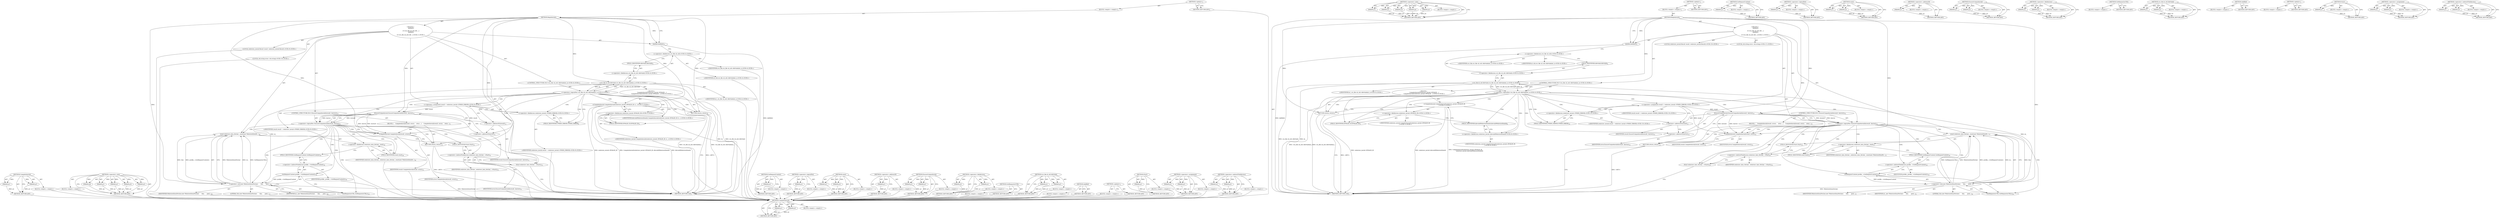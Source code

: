 digraph "&lt;operator&gt;.indirectFieldAccess" {
vulnerable_105 [label=<(METHOD,CompleteInstall)>];
vulnerable_106 [label=<(PARAM,p1)>];
vulnerable_107 [label=<(PARAM,p2)>];
vulnerable_108 [label=<(BLOCK,&lt;empty&gt;,&lt;empty&gt;)>];
vulnerable_109 [label=<(METHOD_RETURN,ANY)>];
vulnerable_129 [label=<(METHOD,&lt;operator&gt;.new)>];
vulnerable_130 [label=<(PARAM,p1)>];
vulnerable_131 [label=<(PARAM,p2)>];
vulnerable_132 [label=<(PARAM,p3)>];
vulnerable_133 [label=<(PARAM,p4)>];
vulnerable_134 [label=<(PARAM,p5)>];
vulnerable_135 [label=<(BLOCK,&lt;empty&gt;,&lt;empty&gt;)>];
vulnerable_136 [label=<(METHOD_RETURN,ANY)>];
vulnerable_6 [label=<(METHOD,&lt;global&gt;)<SUB>1</SUB>>];
vulnerable_7 [label=<(BLOCK,&lt;empty&gt;,&lt;empty&gt;)<SUB>1</SUB>>];
vulnerable_8 [label=<(METHOD,BeginInstall)<SUB>1</SUB>>];
vulnerable_9 [label="<(BLOCK,{
   AddRef();
 
   if (!crx_file::id_util::IdI...,{
   AddRef();
 
   if (!crx_file::id_util::IdI...)<SUB>1</SUB>>"];
vulnerable_10 [label=<(AddRef,AddRef())<SUB>2</SUB>>];
vulnerable_11 [label="<(CONTROL_STRUCTURE,IF,if (!crx_file::id_util::IdIsValid(id_)))<SUB>4</SUB>>"];
vulnerable_12 [label="<(&lt;operator&gt;.logicalNot,!crx_file::id_util::IdIsValid(id_))<SUB>4</SUB>>"];
vulnerable_13 [label="<(crx_file.id_util.IdIsValid,crx_file::id_util::IdIsValid(id_))<SUB>4</SUB>>"];
vulnerable_14 [label="<(&lt;operator&gt;.fieldAccess,crx_file::id_util::IdIsValid)<SUB>4</SUB>>"];
vulnerable_15 [label="<(&lt;operator&gt;.fieldAccess,crx_file::id_util)<SUB>4</SUB>>"];
vulnerable_16 [label="<(IDENTIFIER,crx_file,crx_file::id_util::IdIsValid(id_))<SUB>4</SUB>>"];
vulnerable_17 [label="<(IDENTIFIER,id_util,crx_file::id_util::IdIsValid(id_))<SUB>4</SUB>>"];
vulnerable_18 [label=<(FIELD_IDENTIFIER,IdIsValid,IdIsValid)<SUB>4</SUB>>];
vulnerable_19 [label="<(IDENTIFIER,id_,crx_file::id_util::IdIsValid(id_))<SUB>4</SUB>>"];
vulnerable_20 [label="<(BLOCK,{
    CompleteInstall(webstore_install::INVALID...,{
    CompleteInstall(webstore_install::INVALID...)<SUB>4</SUB>>"];
vulnerable_21 [label="<(CompleteInstall,CompleteInstall(webstore_install::INVALID_ID, k...)<SUB>5</SUB>>"];
vulnerable_22 [label="<(&lt;operator&gt;.fieldAccess,webstore_install::INVALID_ID)<SUB>5</SUB>>"];
vulnerable_23 [label="<(IDENTIFIER,webstore_install,CompleteInstall(webstore_install::INVALID_ID, k...)<SUB>5</SUB>>"];
vulnerable_24 [label=<(FIELD_IDENTIFIER,INVALID_ID,INVALID_ID)<SUB>5</SUB>>];
vulnerable_25 [label="<(IDENTIFIER,kInvalidWebstoreItemId,CompleteInstall(webstore_install::INVALID_ID, k...)<SUB>5</SUB>>"];
vulnerable_26 [label=<(RETURN,return;,return;)<SUB>6</SUB>>];
vulnerable_27 [label="<(LOCAL,webstore_install.Result result: webstore_install.Result)<SUB>9</SUB>>"];
vulnerable_28 [label="<(&lt;operator&gt;.assignment,result = webstore_install::OTHER_ERROR)<SUB>9</SUB>>"];
vulnerable_29 [label="<(IDENTIFIER,result,result = webstore_install::OTHER_ERROR)<SUB>9</SUB>>"];
vulnerable_30 [label="<(&lt;operator&gt;.fieldAccess,webstore_install::OTHER_ERROR)<SUB>9</SUB>>"];
vulnerable_31 [label="<(IDENTIFIER,webstore_install,result = webstore_install::OTHER_ERROR)<SUB>9</SUB>>"];
vulnerable_32 [label=<(FIELD_IDENTIFIER,OTHER_ERROR,OTHER_ERROR)<SUB>9</SUB>>];
vulnerable_33 [label="<(LOCAL,std.string error: std.string)<SUB>10</SUB>>"];
vulnerable_34 [label=<(CONTROL_STRUCTURE,IF,if (!EnsureUniqueInstall(&amp;result, &amp;error)))<SUB>11</SUB>>];
vulnerable_35 [label=<(&lt;operator&gt;.logicalNot,!EnsureUniqueInstall(&amp;result, &amp;error))<SUB>11</SUB>>];
vulnerable_36 [label=<(EnsureUniqueInstall,EnsureUniqueInstall(&amp;result, &amp;error))<SUB>11</SUB>>];
vulnerable_37 [label=<(&lt;operator&gt;.addressOf,&amp;result)<SUB>11</SUB>>];
vulnerable_38 [label=<(IDENTIFIER,result,EnsureUniqueInstall(&amp;result, &amp;error))<SUB>11</SUB>>];
vulnerable_39 [label=<(&lt;operator&gt;.addressOf,&amp;error)<SUB>11</SUB>>];
vulnerable_40 [label=<(IDENTIFIER,error,EnsureUniqueInstall(&amp;result, &amp;error))<SUB>11</SUB>>];
vulnerable_41 [label=<(BLOCK,{
    CompleteInstall(result, error);
    retur...,{
    CompleteInstall(result, error);
    retur...)<SUB>11</SUB>>];
vulnerable_42 [label=<(CompleteInstall,CompleteInstall(result, error))<SUB>12</SUB>>];
vulnerable_43 [label=<(IDENTIFIER,result,CompleteInstall(result, error))<SUB>12</SUB>>];
vulnerable_44 [label=<(IDENTIFIER,error,CompleteInstall(result, error))<SUB>12</SUB>>];
vulnerable_45 [label=<(RETURN,return;,return;)<SUB>13</SUB>>];
vulnerable_46 [label=<(reset,webstore_data_fetcher_.reset(new WebstoreDataFe...)<SUB>16</SUB>>];
vulnerable_47 [label=<(&lt;operator&gt;.fieldAccess,webstore_data_fetcher_.reset)<SUB>16</SUB>>];
vulnerable_48 [label=<(IDENTIFIER,webstore_data_fetcher_,webstore_data_fetcher_.reset(new WebstoreDataFe...)<SUB>16</SUB>>];
vulnerable_49 [label=<(FIELD_IDENTIFIER,reset,reset)<SUB>16</SUB>>];
vulnerable_50 [label=<(&lt;operator&gt;.new,new WebstoreDataFetcher(
      this,
      prof...)<SUB>16</SUB>>];
vulnerable_51 [label=<(IDENTIFIER,WebstoreDataFetcher,new WebstoreDataFetcher(
      this,
      prof...)<SUB>16</SUB>>];
vulnerable_52 [label=<(LITERAL,this,new WebstoreDataFetcher(
      this,
      prof...)<SUB>17</SUB>>];
vulnerable_53 [label=<(GetRequestContext,profile_-&gt;GetRequestContext())<SUB>18</SUB>>];
vulnerable_54 [label=<(&lt;operator&gt;.indirectFieldAccess,profile_-&gt;GetRequestContext)<SUB>18</SUB>>];
vulnerable_55 [label=<(IDENTIFIER,profile_,profile_-&gt;GetRequestContext())<SUB>18</SUB>>];
vulnerable_56 [label=<(FIELD_IDENTIFIER,GetRequestContext,GetRequestContext)<SUB>18</SUB>>];
vulnerable_57 [label=<(GetRequestorURL,GetRequestorURL())<SUB>19</SUB>>];
vulnerable_58 [label=<(IDENTIFIER,id_,new WebstoreDataFetcher(
      this,
      prof...)<SUB>20</SUB>>];
vulnerable_59 [label=<(Start,webstore_data_fetcher_-&gt;Start())<SUB>21</SUB>>];
vulnerable_60 [label=<(&lt;operator&gt;.indirectFieldAccess,webstore_data_fetcher_-&gt;Start)<SUB>21</SUB>>];
vulnerable_61 [label=<(IDENTIFIER,webstore_data_fetcher_,webstore_data_fetcher_-&gt;Start())<SUB>21</SUB>>];
vulnerable_62 [label=<(FIELD_IDENTIFIER,Start,Start)<SUB>21</SUB>>];
vulnerable_63 [label=<(METHOD_RETURN,void)<SUB>1</SUB>>];
vulnerable_65 [label=<(METHOD_RETURN,ANY)<SUB>1</SUB>>];
vulnerable_137 [label=<(METHOD,GetRequestContext)>];
vulnerable_138 [label=<(PARAM,p1)>];
vulnerable_139 [label=<(BLOCK,&lt;empty&gt;,&lt;empty&gt;)>];
vulnerable_140 [label=<(METHOD_RETURN,ANY)>];
vulnerable_91 [label=<(METHOD,&lt;operator&gt;.logicalNot)>];
vulnerable_92 [label=<(PARAM,p1)>];
vulnerable_93 [label=<(BLOCK,&lt;empty&gt;,&lt;empty&gt;)>];
vulnerable_94 [label=<(METHOD_RETURN,ANY)>];
vulnerable_124 [label=<(METHOD,reset)>];
vulnerable_125 [label=<(PARAM,p1)>];
vulnerable_126 [label=<(PARAM,p2)>];
vulnerable_127 [label=<(BLOCK,&lt;empty&gt;,&lt;empty&gt;)>];
vulnerable_128 [label=<(METHOD_RETURN,ANY)>];
vulnerable_120 [label=<(METHOD,&lt;operator&gt;.addressOf)>];
vulnerable_121 [label=<(PARAM,p1)>];
vulnerable_122 [label=<(BLOCK,&lt;empty&gt;,&lt;empty&gt;)>];
vulnerable_123 [label=<(METHOD_RETURN,ANY)>];
vulnerable_115 [label=<(METHOD,EnsureUniqueInstall)>];
vulnerable_116 [label=<(PARAM,p1)>];
vulnerable_117 [label=<(PARAM,p2)>];
vulnerable_118 [label=<(BLOCK,&lt;empty&gt;,&lt;empty&gt;)>];
vulnerable_119 [label=<(METHOD_RETURN,ANY)>];
vulnerable_100 [label=<(METHOD,&lt;operator&gt;.fieldAccess)>];
vulnerable_101 [label=<(PARAM,p1)>];
vulnerable_102 [label=<(PARAM,p2)>];
vulnerable_103 [label=<(BLOCK,&lt;empty&gt;,&lt;empty&gt;)>];
vulnerable_104 [label=<(METHOD_RETURN,ANY)>];
vulnerable_146 [label=<(METHOD,GetRequestorURL)>];
vulnerable_147 [label=<(BLOCK,&lt;empty&gt;,&lt;empty&gt;)>];
vulnerable_148 [label=<(METHOD_RETURN,ANY)>];
vulnerable_95 [label=<(METHOD,crx_file.id_util.IdIsValid)>];
vulnerable_96 [label=<(PARAM,p1)>];
vulnerable_97 [label=<(PARAM,p2)>];
vulnerable_98 [label=<(BLOCK,&lt;empty&gt;,&lt;empty&gt;)>];
vulnerable_99 [label=<(METHOD_RETURN,ANY)>];
vulnerable_88 [label=<(METHOD,AddRef)>];
vulnerable_89 [label=<(BLOCK,&lt;empty&gt;,&lt;empty&gt;)>];
vulnerable_90 [label=<(METHOD_RETURN,ANY)>];
vulnerable_82 [label=<(METHOD,&lt;global&gt;)<SUB>1</SUB>>];
vulnerable_83 [label=<(BLOCK,&lt;empty&gt;,&lt;empty&gt;)>];
vulnerable_84 [label=<(METHOD_RETURN,ANY)>];
vulnerable_149 [label=<(METHOD,Start)>];
vulnerable_150 [label=<(PARAM,p1)>];
vulnerable_151 [label=<(BLOCK,&lt;empty&gt;,&lt;empty&gt;)>];
vulnerable_152 [label=<(METHOD_RETURN,ANY)>];
vulnerable_110 [label=<(METHOD,&lt;operator&gt;.assignment)>];
vulnerable_111 [label=<(PARAM,p1)>];
vulnerable_112 [label=<(PARAM,p2)>];
vulnerable_113 [label=<(BLOCK,&lt;empty&gt;,&lt;empty&gt;)>];
vulnerable_114 [label=<(METHOD_RETURN,ANY)>];
vulnerable_141 [label=<(METHOD,&lt;operator&gt;.indirectFieldAccess)>];
vulnerable_142 [label=<(PARAM,p1)>];
vulnerable_143 [label=<(PARAM,p2)>];
vulnerable_144 [label=<(BLOCK,&lt;empty&gt;,&lt;empty&gt;)>];
vulnerable_145 [label=<(METHOD_RETURN,ANY)>];
fixed_107 [label=<(METHOD,CompleteInstall)>];
fixed_108 [label=<(PARAM,p1)>];
fixed_109 [label=<(PARAM,p2)>];
fixed_110 [label=<(BLOCK,&lt;empty&gt;,&lt;empty&gt;)>];
fixed_111 [label=<(METHOD_RETURN,ANY)>];
fixed_131 [label=<(METHOD,&lt;operator&gt;.new)>];
fixed_132 [label=<(PARAM,p1)>];
fixed_133 [label=<(PARAM,p2)>];
fixed_134 [label=<(PARAM,p3)>];
fixed_135 [label=<(PARAM,p4)>];
fixed_136 [label=<(PARAM,p5)>];
fixed_137 [label=<(BLOCK,&lt;empty&gt;,&lt;empty&gt;)>];
fixed_138 [label=<(METHOD_RETURN,ANY)>];
fixed_6 [label=<(METHOD,&lt;global&gt;)<SUB>1</SUB>>];
fixed_7 [label=<(BLOCK,&lt;empty&gt;,&lt;empty&gt;)<SUB>1</SUB>>];
fixed_8 [label=<(METHOD,BeginInstall)<SUB>1</SUB>>];
fixed_9 [label="<(BLOCK,{
   AddRef();
 
   if (!crx_file::id_util::IdI...,{
   AddRef();
 
   if (!crx_file::id_util::IdI...)<SUB>1</SUB>>"];
fixed_10 [label=<(AddRef,AddRef())<SUB>2</SUB>>];
fixed_11 [label="<(CONTROL_STRUCTURE,IF,if (!crx_file::id_util::IdIsValid(id_)))<SUB>4</SUB>>"];
fixed_12 [label="<(&lt;operator&gt;.logicalNot,!crx_file::id_util::IdIsValid(id_))<SUB>4</SUB>>"];
fixed_13 [label="<(crx_file.id_util.IdIsValid,crx_file::id_util::IdIsValid(id_))<SUB>4</SUB>>"];
fixed_14 [label="<(&lt;operator&gt;.fieldAccess,crx_file::id_util::IdIsValid)<SUB>4</SUB>>"];
fixed_15 [label="<(&lt;operator&gt;.fieldAccess,crx_file::id_util)<SUB>4</SUB>>"];
fixed_16 [label="<(IDENTIFIER,crx_file,crx_file::id_util::IdIsValid(id_))<SUB>4</SUB>>"];
fixed_17 [label="<(IDENTIFIER,id_util,crx_file::id_util::IdIsValid(id_))<SUB>4</SUB>>"];
fixed_18 [label=<(FIELD_IDENTIFIER,IdIsValid,IdIsValid)<SUB>4</SUB>>];
fixed_19 [label="<(IDENTIFIER,id_,crx_file::id_util::IdIsValid(id_))<SUB>4</SUB>>"];
fixed_20 [label="<(BLOCK,{
    CompleteInstall(webstore_install::INVALID...,{
    CompleteInstall(webstore_install::INVALID...)<SUB>4</SUB>>"];
fixed_21 [label="<(CompleteInstall,CompleteInstall(webstore_install::INVALID_ID,
 ...)<SUB>5</SUB>>"];
fixed_22 [label="<(&lt;operator&gt;.fieldAccess,webstore_install::INVALID_ID)<SUB>5</SUB>>"];
fixed_23 [label="<(IDENTIFIER,webstore_install,CompleteInstall(webstore_install::INVALID_ID,
 ...)<SUB>5</SUB>>"];
fixed_24 [label=<(FIELD_IDENTIFIER,INVALID_ID,INVALID_ID)<SUB>5</SUB>>];
fixed_25 [label="<(&lt;operator&gt;.fieldAccess,webstore_install::kInvalidWebstoreItemId)<SUB>6</SUB>>"];
fixed_26 [label="<(IDENTIFIER,webstore_install,CompleteInstall(webstore_install::INVALID_ID,
 ...)<SUB>6</SUB>>"];
fixed_27 [label=<(FIELD_IDENTIFIER,kInvalidWebstoreItemId,kInvalidWebstoreItemId)<SUB>6</SUB>>];
fixed_28 [label=<(RETURN,return;,return;)<SUB>7</SUB>>];
fixed_29 [label="<(LOCAL,webstore_install.Result result: webstore_install.Result)<SUB>10</SUB>>"];
fixed_30 [label="<(&lt;operator&gt;.assignment,result = webstore_install::OTHER_ERROR)<SUB>10</SUB>>"];
fixed_31 [label="<(IDENTIFIER,result,result = webstore_install::OTHER_ERROR)<SUB>10</SUB>>"];
fixed_32 [label="<(&lt;operator&gt;.fieldAccess,webstore_install::OTHER_ERROR)<SUB>10</SUB>>"];
fixed_33 [label="<(IDENTIFIER,webstore_install,result = webstore_install::OTHER_ERROR)<SUB>10</SUB>>"];
fixed_34 [label=<(FIELD_IDENTIFIER,OTHER_ERROR,OTHER_ERROR)<SUB>10</SUB>>];
fixed_35 [label="<(LOCAL,std.string error: std.string)<SUB>11</SUB>>"];
fixed_36 [label=<(CONTROL_STRUCTURE,IF,if (!EnsureUniqueInstall(&amp;result, &amp;error)))<SUB>12</SUB>>];
fixed_37 [label=<(&lt;operator&gt;.logicalNot,!EnsureUniqueInstall(&amp;result, &amp;error))<SUB>12</SUB>>];
fixed_38 [label=<(EnsureUniqueInstall,EnsureUniqueInstall(&amp;result, &amp;error))<SUB>12</SUB>>];
fixed_39 [label=<(&lt;operator&gt;.addressOf,&amp;result)<SUB>12</SUB>>];
fixed_40 [label=<(IDENTIFIER,result,EnsureUniqueInstall(&amp;result, &amp;error))<SUB>12</SUB>>];
fixed_41 [label=<(&lt;operator&gt;.addressOf,&amp;error)<SUB>12</SUB>>];
fixed_42 [label=<(IDENTIFIER,error,EnsureUniqueInstall(&amp;result, &amp;error))<SUB>12</SUB>>];
fixed_43 [label=<(BLOCK,{
    CompleteInstall(result, error);
    retur...,{
    CompleteInstall(result, error);
    retur...)<SUB>12</SUB>>];
fixed_44 [label=<(CompleteInstall,CompleteInstall(result, error))<SUB>13</SUB>>];
fixed_45 [label=<(IDENTIFIER,result,CompleteInstall(result, error))<SUB>13</SUB>>];
fixed_46 [label=<(IDENTIFIER,error,CompleteInstall(result, error))<SUB>13</SUB>>];
fixed_47 [label=<(RETURN,return;,return;)<SUB>14</SUB>>];
fixed_48 [label=<(reset,webstore_data_fetcher_.reset(new WebstoreDataFe...)<SUB>17</SUB>>];
fixed_49 [label=<(&lt;operator&gt;.fieldAccess,webstore_data_fetcher_.reset)<SUB>17</SUB>>];
fixed_50 [label=<(IDENTIFIER,webstore_data_fetcher_,webstore_data_fetcher_.reset(new WebstoreDataFe...)<SUB>17</SUB>>];
fixed_51 [label=<(FIELD_IDENTIFIER,reset,reset)<SUB>17</SUB>>];
fixed_52 [label=<(&lt;operator&gt;.new,new WebstoreDataFetcher(
      this,
      prof...)<SUB>17</SUB>>];
fixed_53 [label=<(IDENTIFIER,WebstoreDataFetcher,new WebstoreDataFetcher(
      this,
      prof...)<SUB>17</SUB>>];
fixed_54 [label=<(LITERAL,this,new WebstoreDataFetcher(
      this,
      prof...)<SUB>18</SUB>>];
fixed_55 [label=<(GetRequestContext,profile_-&gt;GetRequestContext())<SUB>19</SUB>>];
fixed_56 [label=<(&lt;operator&gt;.indirectFieldAccess,profile_-&gt;GetRequestContext)<SUB>19</SUB>>];
fixed_57 [label=<(IDENTIFIER,profile_,profile_-&gt;GetRequestContext())<SUB>19</SUB>>];
fixed_58 [label=<(FIELD_IDENTIFIER,GetRequestContext,GetRequestContext)<SUB>19</SUB>>];
fixed_59 [label=<(GetRequestorURL,GetRequestorURL())<SUB>20</SUB>>];
fixed_60 [label=<(IDENTIFIER,id_,new WebstoreDataFetcher(
      this,
      prof...)<SUB>21</SUB>>];
fixed_61 [label=<(Start,webstore_data_fetcher_-&gt;Start())<SUB>22</SUB>>];
fixed_62 [label=<(&lt;operator&gt;.indirectFieldAccess,webstore_data_fetcher_-&gt;Start)<SUB>22</SUB>>];
fixed_63 [label=<(IDENTIFIER,webstore_data_fetcher_,webstore_data_fetcher_-&gt;Start())<SUB>22</SUB>>];
fixed_64 [label=<(FIELD_IDENTIFIER,Start,Start)<SUB>22</SUB>>];
fixed_65 [label=<(METHOD_RETURN,void)<SUB>1</SUB>>];
fixed_67 [label=<(METHOD_RETURN,ANY)<SUB>1</SUB>>];
fixed_139 [label=<(METHOD,GetRequestContext)>];
fixed_140 [label=<(PARAM,p1)>];
fixed_141 [label=<(BLOCK,&lt;empty&gt;,&lt;empty&gt;)>];
fixed_142 [label=<(METHOD_RETURN,ANY)>];
fixed_93 [label=<(METHOD,&lt;operator&gt;.logicalNot)>];
fixed_94 [label=<(PARAM,p1)>];
fixed_95 [label=<(BLOCK,&lt;empty&gt;,&lt;empty&gt;)>];
fixed_96 [label=<(METHOD_RETURN,ANY)>];
fixed_126 [label=<(METHOD,reset)>];
fixed_127 [label=<(PARAM,p1)>];
fixed_128 [label=<(PARAM,p2)>];
fixed_129 [label=<(BLOCK,&lt;empty&gt;,&lt;empty&gt;)>];
fixed_130 [label=<(METHOD_RETURN,ANY)>];
fixed_122 [label=<(METHOD,&lt;operator&gt;.addressOf)>];
fixed_123 [label=<(PARAM,p1)>];
fixed_124 [label=<(BLOCK,&lt;empty&gt;,&lt;empty&gt;)>];
fixed_125 [label=<(METHOD_RETURN,ANY)>];
fixed_117 [label=<(METHOD,EnsureUniqueInstall)>];
fixed_118 [label=<(PARAM,p1)>];
fixed_119 [label=<(PARAM,p2)>];
fixed_120 [label=<(BLOCK,&lt;empty&gt;,&lt;empty&gt;)>];
fixed_121 [label=<(METHOD_RETURN,ANY)>];
fixed_102 [label=<(METHOD,&lt;operator&gt;.fieldAccess)>];
fixed_103 [label=<(PARAM,p1)>];
fixed_104 [label=<(PARAM,p2)>];
fixed_105 [label=<(BLOCK,&lt;empty&gt;,&lt;empty&gt;)>];
fixed_106 [label=<(METHOD_RETURN,ANY)>];
fixed_148 [label=<(METHOD,GetRequestorURL)>];
fixed_149 [label=<(BLOCK,&lt;empty&gt;,&lt;empty&gt;)>];
fixed_150 [label=<(METHOD_RETURN,ANY)>];
fixed_97 [label=<(METHOD,crx_file.id_util.IdIsValid)>];
fixed_98 [label=<(PARAM,p1)>];
fixed_99 [label=<(PARAM,p2)>];
fixed_100 [label=<(BLOCK,&lt;empty&gt;,&lt;empty&gt;)>];
fixed_101 [label=<(METHOD_RETURN,ANY)>];
fixed_90 [label=<(METHOD,AddRef)>];
fixed_91 [label=<(BLOCK,&lt;empty&gt;,&lt;empty&gt;)>];
fixed_92 [label=<(METHOD_RETURN,ANY)>];
fixed_84 [label=<(METHOD,&lt;global&gt;)<SUB>1</SUB>>];
fixed_85 [label=<(BLOCK,&lt;empty&gt;,&lt;empty&gt;)>];
fixed_86 [label=<(METHOD_RETURN,ANY)>];
fixed_151 [label=<(METHOD,Start)>];
fixed_152 [label=<(PARAM,p1)>];
fixed_153 [label=<(BLOCK,&lt;empty&gt;,&lt;empty&gt;)>];
fixed_154 [label=<(METHOD_RETURN,ANY)>];
fixed_112 [label=<(METHOD,&lt;operator&gt;.assignment)>];
fixed_113 [label=<(PARAM,p1)>];
fixed_114 [label=<(PARAM,p2)>];
fixed_115 [label=<(BLOCK,&lt;empty&gt;,&lt;empty&gt;)>];
fixed_116 [label=<(METHOD_RETURN,ANY)>];
fixed_143 [label=<(METHOD,&lt;operator&gt;.indirectFieldAccess)>];
fixed_144 [label=<(PARAM,p1)>];
fixed_145 [label=<(PARAM,p2)>];
fixed_146 [label=<(BLOCK,&lt;empty&gt;,&lt;empty&gt;)>];
fixed_147 [label=<(METHOD_RETURN,ANY)>];
vulnerable_105 -> vulnerable_106  [key=0, label="AST: "];
vulnerable_105 -> vulnerable_106  [key=1, label="DDG: "];
vulnerable_105 -> vulnerable_108  [key=0, label="AST: "];
vulnerable_105 -> vulnerable_107  [key=0, label="AST: "];
vulnerable_105 -> vulnerable_107  [key=1, label="DDG: "];
vulnerable_105 -> vulnerable_109  [key=0, label="AST: "];
vulnerable_105 -> vulnerable_109  [key=1, label="CFG: "];
vulnerable_106 -> vulnerable_109  [key=0, label="DDG: p1"];
vulnerable_107 -> vulnerable_109  [key=0, label="DDG: p2"];
vulnerable_108 -> fixed_107  [key=0];
vulnerable_109 -> fixed_107  [key=0];
vulnerable_129 -> vulnerable_130  [key=0, label="AST: "];
vulnerable_129 -> vulnerable_130  [key=1, label="DDG: "];
vulnerable_129 -> vulnerable_135  [key=0, label="AST: "];
vulnerable_129 -> vulnerable_131  [key=0, label="AST: "];
vulnerable_129 -> vulnerable_131  [key=1, label="DDG: "];
vulnerable_129 -> vulnerable_136  [key=0, label="AST: "];
vulnerable_129 -> vulnerable_136  [key=1, label="CFG: "];
vulnerable_129 -> vulnerable_132  [key=0, label="AST: "];
vulnerable_129 -> vulnerable_132  [key=1, label="DDG: "];
vulnerable_129 -> vulnerable_133  [key=0, label="AST: "];
vulnerable_129 -> vulnerable_133  [key=1, label="DDG: "];
vulnerable_129 -> vulnerable_134  [key=0, label="AST: "];
vulnerable_129 -> vulnerable_134  [key=1, label="DDG: "];
vulnerable_130 -> vulnerable_136  [key=0, label="DDG: p1"];
vulnerable_131 -> vulnerable_136  [key=0, label="DDG: p2"];
vulnerable_132 -> vulnerable_136  [key=0, label="DDG: p3"];
vulnerable_133 -> vulnerable_136  [key=0, label="DDG: p4"];
vulnerable_134 -> vulnerable_136  [key=0, label="DDG: p5"];
vulnerable_135 -> fixed_107  [key=0];
vulnerable_136 -> fixed_107  [key=0];
vulnerable_6 -> vulnerable_7  [key=0, label="AST: "];
vulnerable_6 -> vulnerable_65  [key=0, label="AST: "];
vulnerable_6 -> vulnerable_65  [key=1, label="CFG: "];
vulnerable_7 -> vulnerable_8  [key=0, label="AST: "];
vulnerable_8 -> vulnerable_9  [key=0, label="AST: "];
vulnerable_8 -> vulnerable_63  [key=0, label="AST: "];
vulnerable_8 -> vulnerable_10  [key=0, label="CFG: "];
vulnerable_8 -> vulnerable_10  [key=1, label="DDG: "];
vulnerable_8 -> vulnerable_26  [key=0, label="DDG: "];
vulnerable_8 -> vulnerable_45  [key=0, label="DDG: "];
vulnerable_8 -> vulnerable_50  [key=0, label="DDG: "];
vulnerable_8 -> vulnerable_13  [key=0, label="DDG: "];
vulnerable_8 -> vulnerable_21  [key=0, label="DDG: "];
vulnerable_8 -> vulnerable_36  [key=0, label="DDG: "];
vulnerable_8 -> vulnerable_42  [key=0, label="DDG: "];
vulnerable_9 -> vulnerable_10  [key=0, label="AST: "];
vulnerable_9 -> vulnerable_11  [key=0, label="AST: "];
vulnerable_9 -> vulnerable_27  [key=0, label="AST: "];
vulnerable_9 -> vulnerable_28  [key=0, label="AST: "];
vulnerable_9 -> vulnerable_33  [key=0, label="AST: "];
vulnerable_9 -> vulnerable_34  [key=0, label="AST: "];
vulnerable_9 -> vulnerable_46  [key=0, label="AST: "];
vulnerable_9 -> vulnerable_59  [key=0, label="AST: "];
vulnerable_10 -> vulnerable_15  [key=0, label="CFG: "];
vulnerable_10 -> vulnerable_63  [key=0, label="DDG: AddRef()"];
vulnerable_11 -> vulnerable_12  [key=0, label="AST: "];
vulnerable_11 -> vulnerable_20  [key=0, label="AST: "];
vulnerable_12 -> vulnerable_13  [key=0, label="AST: "];
vulnerable_12 -> vulnerable_24  [key=0, label="CFG: "];
vulnerable_12 -> vulnerable_24  [key=1, label="CDG: "];
vulnerable_12 -> vulnerable_32  [key=0, label="CFG: "];
vulnerable_12 -> vulnerable_32  [key=1, label="CDG: "];
vulnerable_12 -> vulnerable_63  [key=0, label="DDG: crx_file::id_util::IdIsValid(id_)"];
vulnerable_12 -> vulnerable_63  [key=1, label="DDG: !crx_file::id_util::IdIsValid(id_)"];
vulnerable_12 -> vulnerable_30  [key=0, label="CDG: "];
vulnerable_12 -> vulnerable_21  [key=0, label="CDG: "];
vulnerable_12 -> vulnerable_26  [key=0, label="CDG: "];
vulnerable_12 -> vulnerable_28  [key=0, label="CDG: "];
vulnerable_12 -> vulnerable_36  [key=0, label="CDG: "];
vulnerable_12 -> vulnerable_37  [key=0, label="CDG: "];
vulnerable_12 -> vulnerable_22  [key=0, label="CDG: "];
vulnerable_12 -> vulnerable_35  [key=0, label="CDG: "];
vulnerable_12 -> vulnerable_39  [key=0, label="CDG: "];
vulnerable_13 -> vulnerable_14  [key=0, label="AST: "];
vulnerable_13 -> vulnerable_19  [key=0, label="AST: "];
vulnerable_13 -> vulnerable_12  [key=0, label="CFG: "];
vulnerable_13 -> vulnerable_12  [key=1, label="DDG: crx_file::id_util::IdIsValid"];
vulnerable_13 -> vulnerable_12  [key=2, label="DDG: id_"];
vulnerable_13 -> vulnerable_63  [key=0, label="DDG: crx_file::id_util::IdIsValid"];
vulnerable_13 -> vulnerable_63  [key=1, label="DDG: id_"];
vulnerable_13 -> vulnerable_50  [key=0, label="DDG: id_"];
vulnerable_14 -> vulnerable_15  [key=0, label="AST: "];
vulnerable_14 -> vulnerable_18  [key=0, label="AST: "];
vulnerable_14 -> vulnerable_13  [key=0, label="CFG: "];
vulnerable_15 -> vulnerable_16  [key=0, label="AST: "];
vulnerable_15 -> vulnerable_17  [key=0, label="AST: "];
vulnerable_15 -> vulnerable_18  [key=0, label="CFG: "];
vulnerable_16 -> fixed_107  [key=0];
vulnerable_17 -> fixed_107  [key=0];
vulnerable_18 -> vulnerable_14  [key=0, label="CFG: "];
vulnerable_19 -> fixed_107  [key=0];
vulnerable_20 -> vulnerable_21  [key=0, label="AST: "];
vulnerable_20 -> vulnerable_26  [key=0, label="AST: "];
vulnerable_21 -> vulnerable_22  [key=0, label="AST: "];
vulnerable_21 -> vulnerable_25  [key=0, label="AST: "];
vulnerable_21 -> vulnerable_26  [key=0, label="CFG: "];
vulnerable_21 -> vulnerable_63  [key=0, label="DDG: webstore_install::INVALID_ID"];
vulnerable_21 -> vulnerable_63  [key=1, label="DDG: CompleteInstall(webstore_install::INVALID_ID, kInvalidWebstoreItemId)"];
vulnerable_21 -> vulnerable_63  [key=2, label="DDG: kInvalidWebstoreItemId"];
vulnerable_22 -> vulnerable_23  [key=0, label="AST: "];
vulnerable_22 -> vulnerable_24  [key=0, label="AST: "];
vulnerable_22 -> vulnerable_21  [key=0, label="CFG: "];
vulnerable_23 -> fixed_107  [key=0];
vulnerable_24 -> vulnerable_22  [key=0, label="CFG: "];
vulnerable_25 -> fixed_107  [key=0];
vulnerable_26 -> vulnerable_63  [key=0, label="CFG: "];
vulnerable_26 -> vulnerable_63  [key=1, label="DDG: &lt;RET&gt;"];
vulnerable_27 -> fixed_107  [key=0];
vulnerable_28 -> vulnerable_29  [key=0, label="AST: "];
vulnerable_28 -> vulnerable_30  [key=0, label="AST: "];
vulnerable_28 -> vulnerable_37  [key=0, label="CFG: "];
vulnerable_28 -> vulnerable_36  [key=0, label="DDG: result"];
vulnerable_28 -> vulnerable_42  [key=0, label="DDG: result"];
vulnerable_29 -> fixed_107  [key=0];
vulnerable_30 -> vulnerable_31  [key=0, label="AST: "];
vulnerable_30 -> vulnerable_32  [key=0, label="AST: "];
vulnerable_30 -> vulnerable_28  [key=0, label="CFG: "];
vulnerable_31 -> fixed_107  [key=0];
vulnerable_32 -> vulnerable_30  [key=0, label="CFG: "];
vulnerable_33 -> fixed_107  [key=0];
vulnerable_34 -> vulnerable_35  [key=0, label="AST: "];
vulnerable_34 -> vulnerable_41  [key=0, label="AST: "];
vulnerable_35 -> vulnerable_36  [key=0, label="AST: "];
vulnerable_35 -> vulnerable_42  [key=0, label="CFG: "];
vulnerable_35 -> vulnerable_42  [key=1, label="CDG: "];
vulnerable_35 -> vulnerable_49  [key=0, label="CFG: "];
vulnerable_35 -> vulnerable_49  [key=1, label="CDG: "];
vulnerable_35 -> vulnerable_47  [key=0, label="CDG: "];
vulnerable_35 -> vulnerable_60  [key=0, label="CDG: "];
vulnerable_35 -> vulnerable_57  [key=0, label="CDG: "];
vulnerable_35 -> vulnerable_46  [key=0, label="CDG: "];
vulnerable_35 -> vulnerable_53  [key=0, label="CDG: "];
vulnerable_35 -> vulnerable_56  [key=0, label="CDG: "];
vulnerable_35 -> vulnerable_45  [key=0, label="CDG: "];
vulnerable_35 -> vulnerable_50  [key=0, label="CDG: "];
vulnerable_35 -> vulnerable_59  [key=0, label="CDG: "];
vulnerable_35 -> vulnerable_54  [key=0, label="CDG: "];
vulnerable_35 -> vulnerable_62  [key=0, label="CDG: "];
vulnerable_36 -> vulnerable_37  [key=0, label="AST: "];
vulnerable_36 -> vulnerable_39  [key=0, label="AST: "];
vulnerable_36 -> vulnerable_35  [key=0, label="CFG: "];
vulnerable_36 -> vulnerable_35  [key=1, label="DDG: &amp;result"];
vulnerable_36 -> vulnerable_35  [key=2, label="DDG: &amp;error"];
vulnerable_36 -> vulnerable_42  [key=0, label="DDG: &amp;result"];
vulnerable_36 -> vulnerable_42  [key=1, label="DDG: &amp;error"];
vulnerable_37 -> vulnerable_38  [key=0, label="AST: "];
vulnerable_37 -> vulnerable_39  [key=0, label="CFG: "];
vulnerable_38 -> fixed_107  [key=0];
vulnerable_39 -> vulnerable_40  [key=0, label="AST: "];
vulnerable_39 -> vulnerable_36  [key=0, label="CFG: "];
vulnerable_40 -> fixed_107  [key=0];
vulnerable_41 -> vulnerable_42  [key=0, label="AST: "];
vulnerable_41 -> vulnerable_45  [key=0, label="AST: "];
vulnerable_42 -> vulnerable_43  [key=0, label="AST: "];
vulnerable_42 -> vulnerable_44  [key=0, label="AST: "];
vulnerable_42 -> vulnerable_45  [key=0, label="CFG: "];
vulnerable_43 -> fixed_107  [key=0];
vulnerable_44 -> fixed_107  [key=0];
vulnerable_45 -> vulnerable_63  [key=0, label="CFG: "];
vulnerable_45 -> vulnerable_63  [key=1, label="DDG: &lt;RET&gt;"];
vulnerable_46 -> vulnerable_47  [key=0, label="AST: "];
vulnerable_46 -> vulnerable_50  [key=0, label="AST: "];
vulnerable_46 -> vulnerable_62  [key=0, label="CFG: "];
vulnerable_47 -> vulnerable_48  [key=0, label="AST: "];
vulnerable_47 -> vulnerable_49  [key=0, label="AST: "];
vulnerable_47 -> vulnerable_56  [key=0, label="CFG: "];
vulnerable_48 -> fixed_107  [key=0];
vulnerable_49 -> vulnerable_47  [key=0, label="CFG: "];
vulnerable_50 -> vulnerable_51  [key=0, label="AST: "];
vulnerable_50 -> vulnerable_52  [key=0, label="AST: "];
vulnerable_50 -> vulnerable_53  [key=0, label="AST: "];
vulnerable_50 -> vulnerable_57  [key=0, label="AST: "];
vulnerable_50 -> vulnerable_58  [key=0, label="AST: "];
vulnerable_50 -> vulnerable_46  [key=0, label="CFG: "];
vulnerable_50 -> vulnerable_46  [key=1, label="DDG: WebstoreDataFetcher"];
vulnerable_50 -> vulnerable_46  [key=2, label="DDG: GetRequestorURL()"];
vulnerable_50 -> vulnerable_46  [key=3, label="DDG: id_"];
vulnerable_50 -> vulnerable_46  [key=4, label="DDG: this"];
vulnerable_50 -> vulnerable_46  [key=5, label="DDG: profile_-&gt;GetRequestContext()"];
vulnerable_50 -> vulnerable_63  [key=0, label="DDG: WebstoreDataFetcher"];
vulnerable_51 -> fixed_107  [key=0];
vulnerable_52 -> fixed_107  [key=0];
vulnerable_53 -> vulnerable_54  [key=0, label="AST: "];
vulnerable_53 -> vulnerable_57  [key=0, label="CFG: "];
vulnerable_53 -> vulnerable_50  [key=0, label="DDG: profile_-&gt;GetRequestContext"];
vulnerable_54 -> vulnerable_55  [key=0, label="AST: "];
vulnerable_54 -> vulnerable_56  [key=0, label="AST: "];
vulnerable_54 -> vulnerable_53  [key=0, label="CFG: "];
vulnerable_55 -> fixed_107  [key=0];
vulnerable_56 -> vulnerable_54  [key=0, label="CFG: "];
vulnerable_57 -> vulnerable_50  [key=0, label="CFG: "];
vulnerable_58 -> fixed_107  [key=0];
vulnerable_59 -> vulnerable_60  [key=0, label="AST: "];
vulnerable_59 -> vulnerable_63  [key=0, label="CFG: "];
vulnerable_60 -> vulnerable_61  [key=0, label="AST: "];
vulnerable_60 -> vulnerable_62  [key=0, label="AST: "];
vulnerable_60 -> vulnerable_59  [key=0, label="CFG: "];
vulnerable_61 -> fixed_107  [key=0];
vulnerable_62 -> vulnerable_60  [key=0, label="CFG: "];
vulnerable_63 -> fixed_107  [key=0];
vulnerable_65 -> fixed_107  [key=0];
vulnerable_137 -> vulnerable_138  [key=0, label="AST: "];
vulnerable_137 -> vulnerable_138  [key=1, label="DDG: "];
vulnerable_137 -> vulnerable_139  [key=0, label="AST: "];
vulnerable_137 -> vulnerable_140  [key=0, label="AST: "];
vulnerable_137 -> vulnerable_140  [key=1, label="CFG: "];
vulnerable_138 -> vulnerable_140  [key=0, label="DDG: p1"];
vulnerable_139 -> fixed_107  [key=0];
vulnerable_140 -> fixed_107  [key=0];
vulnerable_91 -> vulnerable_92  [key=0, label="AST: "];
vulnerable_91 -> vulnerable_92  [key=1, label="DDG: "];
vulnerable_91 -> vulnerable_93  [key=0, label="AST: "];
vulnerable_91 -> vulnerable_94  [key=0, label="AST: "];
vulnerable_91 -> vulnerable_94  [key=1, label="CFG: "];
vulnerable_92 -> vulnerable_94  [key=0, label="DDG: p1"];
vulnerable_93 -> fixed_107  [key=0];
vulnerable_94 -> fixed_107  [key=0];
vulnerable_124 -> vulnerable_125  [key=0, label="AST: "];
vulnerable_124 -> vulnerable_125  [key=1, label="DDG: "];
vulnerable_124 -> vulnerable_127  [key=0, label="AST: "];
vulnerable_124 -> vulnerable_126  [key=0, label="AST: "];
vulnerable_124 -> vulnerable_126  [key=1, label="DDG: "];
vulnerable_124 -> vulnerable_128  [key=0, label="AST: "];
vulnerable_124 -> vulnerable_128  [key=1, label="CFG: "];
vulnerable_125 -> vulnerable_128  [key=0, label="DDG: p1"];
vulnerable_126 -> vulnerable_128  [key=0, label="DDG: p2"];
vulnerable_127 -> fixed_107  [key=0];
vulnerable_128 -> fixed_107  [key=0];
vulnerable_120 -> vulnerable_121  [key=0, label="AST: "];
vulnerable_120 -> vulnerable_121  [key=1, label="DDG: "];
vulnerable_120 -> vulnerable_122  [key=0, label="AST: "];
vulnerable_120 -> vulnerable_123  [key=0, label="AST: "];
vulnerable_120 -> vulnerable_123  [key=1, label="CFG: "];
vulnerable_121 -> vulnerable_123  [key=0, label="DDG: p1"];
vulnerable_122 -> fixed_107  [key=0];
vulnerable_123 -> fixed_107  [key=0];
vulnerable_115 -> vulnerable_116  [key=0, label="AST: "];
vulnerable_115 -> vulnerable_116  [key=1, label="DDG: "];
vulnerable_115 -> vulnerable_118  [key=0, label="AST: "];
vulnerable_115 -> vulnerable_117  [key=0, label="AST: "];
vulnerable_115 -> vulnerable_117  [key=1, label="DDG: "];
vulnerable_115 -> vulnerable_119  [key=0, label="AST: "];
vulnerable_115 -> vulnerable_119  [key=1, label="CFG: "];
vulnerable_116 -> vulnerable_119  [key=0, label="DDG: p1"];
vulnerable_117 -> vulnerable_119  [key=0, label="DDG: p2"];
vulnerable_118 -> fixed_107  [key=0];
vulnerable_119 -> fixed_107  [key=0];
vulnerable_100 -> vulnerable_101  [key=0, label="AST: "];
vulnerable_100 -> vulnerable_101  [key=1, label="DDG: "];
vulnerable_100 -> vulnerable_103  [key=0, label="AST: "];
vulnerable_100 -> vulnerable_102  [key=0, label="AST: "];
vulnerable_100 -> vulnerable_102  [key=1, label="DDG: "];
vulnerable_100 -> vulnerable_104  [key=0, label="AST: "];
vulnerable_100 -> vulnerable_104  [key=1, label="CFG: "];
vulnerable_101 -> vulnerable_104  [key=0, label="DDG: p1"];
vulnerable_102 -> vulnerable_104  [key=0, label="DDG: p2"];
vulnerable_103 -> fixed_107  [key=0];
vulnerable_104 -> fixed_107  [key=0];
vulnerable_146 -> vulnerable_147  [key=0, label="AST: "];
vulnerable_146 -> vulnerable_148  [key=0, label="AST: "];
vulnerable_146 -> vulnerable_148  [key=1, label="CFG: "];
vulnerable_147 -> fixed_107  [key=0];
vulnerable_148 -> fixed_107  [key=0];
vulnerable_95 -> vulnerable_96  [key=0, label="AST: "];
vulnerable_95 -> vulnerable_96  [key=1, label="DDG: "];
vulnerable_95 -> vulnerable_98  [key=0, label="AST: "];
vulnerable_95 -> vulnerable_97  [key=0, label="AST: "];
vulnerable_95 -> vulnerable_97  [key=1, label="DDG: "];
vulnerable_95 -> vulnerable_99  [key=0, label="AST: "];
vulnerable_95 -> vulnerable_99  [key=1, label="CFG: "];
vulnerable_96 -> vulnerable_99  [key=0, label="DDG: p1"];
vulnerable_97 -> vulnerable_99  [key=0, label="DDG: p2"];
vulnerable_98 -> fixed_107  [key=0];
vulnerable_99 -> fixed_107  [key=0];
vulnerable_88 -> vulnerable_89  [key=0, label="AST: "];
vulnerable_88 -> vulnerable_90  [key=0, label="AST: "];
vulnerable_88 -> vulnerable_90  [key=1, label="CFG: "];
vulnerable_89 -> fixed_107  [key=0];
vulnerable_90 -> fixed_107  [key=0];
vulnerable_82 -> vulnerable_83  [key=0, label="AST: "];
vulnerable_82 -> vulnerable_84  [key=0, label="AST: "];
vulnerable_82 -> vulnerable_84  [key=1, label="CFG: "];
vulnerable_83 -> fixed_107  [key=0];
vulnerable_84 -> fixed_107  [key=0];
vulnerable_149 -> vulnerable_150  [key=0, label="AST: "];
vulnerable_149 -> vulnerable_150  [key=1, label="DDG: "];
vulnerable_149 -> vulnerable_151  [key=0, label="AST: "];
vulnerable_149 -> vulnerable_152  [key=0, label="AST: "];
vulnerable_149 -> vulnerable_152  [key=1, label="CFG: "];
vulnerable_150 -> vulnerable_152  [key=0, label="DDG: p1"];
vulnerable_151 -> fixed_107  [key=0];
vulnerable_152 -> fixed_107  [key=0];
vulnerable_110 -> vulnerable_111  [key=0, label="AST: "];
vulnerable_110 -> vulnerable_111  [key=1, label="DDG: "];
vulnerable_110 -> vulnerable_113  [key=0, label="AST: "];
vulnerable_110 -> vulnerable_112  [key=0, label="AST: "];
vulnerable_110 -> vulnerable_112  [key=1, label="DDG: "];
vulnerable_110 -> vulnerable_114  [key=0, label="AST: "];
vulnerable_110 -> vulnerable_114  [key=1, label="CFG: "];
vulnerable_111 -> vulnerable_114  [key=0, label="DDG: p1"];
vulnerable_112 -> vulnerable_114  [key=0, label="DDG: p2"];
vulnerable_113 -> fixed_107  [key=0];
vulnerable_114 -> fixed_107  [key=0];
vulnerable_141 -> vulnerable_142  [key=0, label="AST: "];
vulnerable_141 -> vulnerable_142  [key=1, label="DDG: "];
vulnerable_141 -> vulnerable_144  [key=0, label="AST: "];
vulnerable_141 -> vulnerable_143  [key=0, label="AST: "];
vulnerable_141 -> vulnerable_143  [key=1, label="DDG: "];
vulnerable_141 -> vulnerable_145  [key=0, label="AST: "];
vulnerable_141 -> vulnerable_145  [key=1, label="CFG: "];
vulnerable_142 -> vulnerable_145  [key=0, label="DDG: p1"];
vulnerable_143 -> vulnerable_145  [key=0, label="DDG: p2"];
vulnerable_144 -> fixed_107  [key=0];
vulnerable_145 -> fixed_107  [key=0];
fixed_107 -> fixed_108  [key=0, label="AST: "];
fixed_107 -> fixed_108  [key=1, label="DDG: "];
fixed_107 -> fixed_110  [key=0, label="AST: "];
fixed_107 -> fixed_109  [key=0, label="AST: "];
fixed_107 -> fixed_109  [key=1, label="DDG: "];
fixed_107 -> fixed_111  [key=0, label="AST: "];
fixed_107 -> fixed_111  [key=1, label="CFG: "];
fixed_108 -> fixed_111  [key=0, label="DDG: p1"];
fixed_109 -> fixed_111  [key=0, label="DDG: p2"];
fixed_131 -> fixed_132  [key=0, label="AST: "];
fixed_131 -> fixed_132  [key=1, label="DDG: "];
fixed_131 -> fixed_137  [key=0, label="AST: "];
fixed_131 -> fixed_133  [key=0, label="AST: "];
fixed_131 -> fixed_133  [key=1, label="DDG: "];
fixed_131 -> fixed_138  [key=0, label="AST: "];
fixed_131 -> fixed_138  [key=1, label="CFG: "];
fixed_131 -> fixed_134  [key=0, label="AST: "];
fixed_131 -> fixed_134  [key=1, label="DDG: "];
fixed_131 -> fixed_135  [key=0, label="AST: "];
fixed_131 -> fixed_135  [key=1, label="DDG: "];
fixed_131 -> fixed_136  [key=0, label="AST: "];
fixed_131 -> fixed_136  [key=1, label="DDG: "];
fixed_132 -> fixed_138  [key=0, label="DDG: p1"];
fixed_133 -> fixed_138  [key=0, label="DDG: p2"];
fixed_134 -> fixed_138  [key=0, label="DDG: p3"];
fixed_135 -> fixed_138  [key=0, label="DDG: p4"];
fixed_136 -> fixed_138  [key=0, label="DDG: p5"];
fixed_6 -> fixed_7  [key=0, label="AST: "];
fixed_6 -> fixed_67  [key=0, label="AST: "];
fixed_6 -> fixed_67  [key=1, label="CFG: "];
fixed_7 -> fixed_8  [key=0, label="AST: "];
fixed_8 -> fixed_9  [key=0, label="AST: "];
fixed_8 -> fixed_65  [key=0, label="AST: "];
fixed_8 -> fixed_10  [key=0, label="CFG: "];
fixed_8 -> fixed_10  [key=1, label="DDG: "];
fixed_8 -> fixed_28  [key=0, label="DDG: "];
fixed_8 -> fixed_47  [key=0, label="DDG: "];
fixed_8 -> fixed_52  [key=0, label="DDG: "];
fixed_8 -> fixed_13  [key=0, label="DDG: "];
fixed_8 -> fixed_38  [key=0, label="DDG: "];
fixed_8 -> fixed_44  [key=0, label="DDG: "];
fixed_9 -> fixed_10  [key=0, label="AST: "];
fixed_9 -> fixed_11  [key=0, label="AST: "];
fixed_9 -> fixed_29  [key=0, label="AST: "];
fixed_9 -> fixed_30  [key=0, label="AST: "];
fixed_9 -> fixed_35  [key=0, label="AST: "];
fixed_9 -> fixed_36  [key=0, label="AST: "];
fixed_9 -> fixed_48  [key=0, label="AST: "];
fixed_9 -> fixed_61  [key=0, label="AST: "];
fixed_10 -> fixed_15  [key=0, label="CFG: "];
fixed_10 -> fixed_65  [key=0, label="DDG: AddRef()"];
fixed_11 -> fixed_12  [key=0, label="AST: "];
fixed_11 -> fixed_20  [key=0, label="AST: "];
fixed_12 -> fixed_13  [key=0, label="AST: "];
fixed_12 -> fixed_24  [key=0, label="CFG: "];
fixed_12 -> fixed_24  [key=1, label="CDG: "];
fixed_12 -> fixed_34  [key=0, label="CFG: "];
fixed_12 -> fixed_34  [key=1, label="CDG: "];
fixed_12 -> fixed_65  [key=0, label="DDG: crx_file::id_util::IdIsValid(id_)"];
fixed_12 -> fixed_65  [key=1, label="DDG: !crx_file::id_util::IdIsValid(id_)"];
fixed_12 -> fixed_30  [key=0, label="CDG: "];
fixed_12 -> fixed_21  [key=0, label="CDG: "];
fixed_12 -> fixed_32  [key=0, label="CDG: "];
fixed_12 -> fixed_28  [key=0, label="CDG: "];
fixed_12 -> fixed_37  [key=0, label="CDG: "];
fixed_12 -> fixed_38  [key=0, label="CDG: "];
fixed_12 -> fixed_25  [key=0, label="CDG: "];
fixed_12 -> fixed_22  [key=0, label="CDG: "];
fixed_12 -> fixed_41  [key=0, label="CDG: "];
fixed_12 -> fixed_27  [key=0, label="CDG: "];
fixed_12 -> fixed_39  [key=0, label="CDG: "];
fixed_13 -> fixed_14  [key=0, label="AST: "];
fixed_13 -> fixed_19  [key=0, label="AST: "];
fixed_13 -> fixed_12  [key=0, label="CFG: "];
fixed_13 -> fixed_12  [key=1, label="DDG: crx_file::id_util::IdIsValid"];
fixed_13 -> fixed_12  [key=2, label="DDG: id_"];
fixed_13 -> fixed_65  [key=0, label="DDG: crx_file::id_util::IdIsValid"];
fixed_13 -> fixed_65  [key=1, label="DDG: id_"];
fixed_13 -> fixed_52  [key=0, label="DDG: id_"];
fixed_14 -> fixed_15  [key=0, label="AST: "];
fixed_14 -> fixed_18  [key=0, label="AST: "];
fixed_14 -> fixed_13  [key=0, label="CFG: "];
fixed_15 -> fixed_16  [key=0, label="AST: "];
fixed_15 -> fixed_17  [key=0, label="AST: "];
fixed_15 -> fixed_18  [key=0, label="CFG: "];
fixed_18 -> fixed_14  [key=0, label="CFG: "];
fixed_20 -> fixed_21  [key=0, label="AST: "];
fixed_20 -> fixed_28  [key=0, label="AST: "];
fixed_21 -> fixed_22  [key=0, label="AST: "];
fixed_21 -> fixed_25  [key=0, label="AST: "];
fixed_21 -> fixed_28  [key=0, label="CFG: "];
fixed_21 -> fixed_65  [key=0, label="DDG: webstore_install::INVALID_ID"];
fixed_21 -> fixed_65  [key=1, label="DDG: webstore_install::kInvalidWebstoreItemId"];
fixed_21 -> fixed_65  [key=2, label="DDG: CompleteInstall(webstore_install::INVALID_ID,
                    webstore_install::kInvalidWebstoreItemId)"];
fixed_22 -> fixed_23  [key=0, label="AST: "];
fixed_22 -> fixed_24  [key=0, label="AST: "];
fixed_22 -> fixed_27  [key=0, label="CFG: "];
fixed_24 -> fixed_22  [key=0, label="CFG: "];
fixed_25 -> fixed_26  [key=0, label="AST: "];
fixed_25 -> fixed_27  [key=0, label="AST: "];
fixed_25 -> fixed_21  [key=0, label="CFG: "];
fixed_27 -> fixed_25  [key=0, label="CFG: "];
fixed_28 -> fixed_65  [key=0, label="CFG: "];
fixed_28 -> fixed_65  [key=1, label="DDG: &lt;RET&gt;"];
fixed_30 -> fixed_31  [key=0, label="AST: "];
fixed_30 -> fixed_32  [key=0, label="AST: "];
fixed_30 -> fixed_39  [key=0, label="CFG: "];
fixed_30 -> fixed_38  [key=0, label="DDG: result"];
fixed_30 -> fixed_44  [key=0, label="DDG: result"];
fixed_32 -> fixed_33  [key=0, label="AST: "];
fixed_32 -> fixed_34  [key=0, label="AST: "];
fixed_32 -> fixed_30  [key=0, label="CFG: "];
fixed_34 -> fixed_32  [key=0, label="CFG: "];
fixed_36 -> fixed_37  [key=0, label="AST: "];
fixed_36 -> fixed_43  [key=0, label="AST: "];
fixed_37 -> fixed_38  [key=0, label="AST: "];
fixed_37 -> fixed_44  [key=0, label="CFG: "];
fixed_37 -> fixed_44  [key=1, label="CDG: "];
fixed_37 -> fixed_51  [key=0, label="CFG: "];
fixed_37 -> fixed_51  [key=1, label="CDG: "];
fixed_37 -> fixed_47  [key=0, label="CDG: "];
fixed_37 -> fixed_48  [key=0, label="CDG: "];
fixed_37 -> fixed_58  [key=0, label="CDG: "];
fixed_37 -> fixed_49  [key=0, label="CDG: "];
fixed_37 -> fixed_61  [key=0, label="CDG: "];
fixed_37 -> fixed_64  [key=0, label="CDG: "];
fixed_37 -> fixed_52  [key=0, label="CDG: "];
fixed_37 -> fixed_56  [key=0, label="CDG: "];
fixed_37 -> fixed_59  [key=0, label="CDG: "];
fixed_37 -> fixed_55  [key=0, label="CDG: "];
fixed_37 -> fixed_62  [key=0, label="CDG: "];
fixed_38 -> fixed_39  [key=0, label="AST: "];
fixed_38 -> fixed_41  [key=0, label="AST: "];
fixed_38 -> fixed_37  [key=0, label="CFG: "];
fixed_38 -> fixed_37  [key=1, label="DDG: &amp;result"];
fixed_38 -> fixed_37  [key=2, label="DDG: &amp;error"];
fixed_38 -> fixed_44  [key=0, label="DDG: &amp;result"];
fixed_38 -> fixed_44  [key=1, label="DDG: &amp;error"];
fixed_39 -> fixed_40  [key=0, label="AST: "];
fixed_39 -> fixed_41  [key=0, label="CFG: "];
fixed_41 -> fixed_42  [key=0, label="AST: "];
fixed_41 -> fixed_38  [key=0, label="CFG: "];
fixed_43 -> fixed_44  [key=0, label="AST: "];
fixed_43 -> fixed_47  [key=0, label="AST: "];
fixed_44 -> fixed_45  [key=0, label="AST: "];
fixed_44 -> fixed_46  [key=0, label="AST: "];
fixed_44 -> fixed_47  [key=0, label="CFG: "];
fixed_47 -> fixed_65  [key=0, label="CFG: "];
fixed_47 -> fixed_65  [key=1, label="DDG: &lt;RET&gt;"];
fixed_48 -> fixed_49  [key=0, label="AST: "];
fixed_48 -> fixed_52  [key=0, label="AST: "];
fixed_48 -> fixed_64  [key=0, label="CFG: "];
fixed_49 -> fixed_50  [key=0, label="AST: "];
fixed_49 -> fixed_51  [key=0, label="AST: "];
fixed_49 -> fixed_58  [key=0, label="CFG: "];
fixed_51 -> fixed_49  [key=0, label="CFG: "];
fixed_52 -> fixed_53  [key=0, label="AST: "];
fixed_52 -> fixed_54  [key=0, label="AST: "];
fixed_52 -> fixed_55  [key=0, label="AST: "];
fixed_52 -> fixed_59  [key=0, label="AST: "];
fixed_52 -> fixed_60  [key=0, label="AST: "];
fixed_52 -> fixed_48  [key=0, label="CFG: "];
fixed_52 -> fixed_48  [key=1, label="DDG: this"];
fixed_52 -> fixed_48  [key=2, label="DDG: GetRequestorURL()"];
fixed_52 -> fixed_48  [key=3, label="DDG: WebstoreDataFetcher"];
fixed_52 -> fixed_48  [key=4, label="DDG: profile_-&gt;GetRequestContext()"];
fixed_52 -> fixed_48  [key=5, label="DDG: id_"];
fixed_52 -> fixed_65  [key=0, label="DDG: WebstoreDataFetcher"];
fixed_55 -> fixed_56  [key=0, label="AST: "];
fixed_55 -> fixed_59  [key=0, label="CFG: "];
fixed_55 -> fixed_52  [key=0, label="DDG: profile_-&gt;GetRequestContext"];
fixed_56 -> fixed_57  [key=0, label="AST: "];
fixed_56 -> fixed_58  [key=0, label="AST: "];
fixed_56 -> fixed_55  [key=0, label="CFG: "];
fixed_58 -> fixed_56  [key=0, label="CFG: "];
fixed_59 -> fixed_52  [key=0, label="CFG: "];
fixed_61 -> fixed_62  [key=0, label="AST: "];
fixed_61 -> fixed_65  [key=0, label="CFG: "];
fixed_62 -> fixed_63  [key=0, label="AST: "];
fixed_62 -> fixed_64  [key=0, label="AST: "];
fixed_62 -> fixed_61  [key=0, label="CFG: "];
fixed_64 -> fixed_62  [key=0, label="CFG: "];
fixed_139 -> fixed_140  [key=0, label="AST: "];
fixed_139 -> fixed_140  [key=1, label="DDG: "];
fixed_139 -> fixed_141  [key=0, label="AST: "];
fixed_139 -> fixed_142  [key=0, label="AST: "];
fixed_139 -> fixed_142  [key=1, label="CFG: "];
fixed_140 -> fixed_142  [key=0, label="DDG: p1"];
fixed_93 -> fixed_94  [key=0, label="AST: "];
fixed_93 -> fixed_94  [key=1, label="DDG: "];
fixed_93 -> fixed_95  [key=0, label="AST: "];
fixed_93 -> fixed_96  [key=0, label="AST: "];
fixed_93 -> fixed_96  [key=1, label="CFG: "];
fixed_94 -> fixed_96  [key=0, label="DDG: p1"];
fixed_126 -> fixed_127  [key=0, label="AST: "];
fixed_126 -> fixed_127  [key=1, label="DDG: "];
fixed_126 -> fixed_129  [key=0, label="AST: "];
fixed_126 -> fixed_128  [key=0, label="AST: "];
fixed_126 -> fixed_128  [key=1, label="DDG: "];
fixed_126 -> fixed_130  [key=0, label="AST: "];
fixed_126 -> fixed_130  [key=1, label="CFG: "];
fixed_127 -> fixed_130  [key=0, label="DDG: p1"];
fixed_128 -> fixed_130  [key=0, label="DDG: p2"];
fixed_122 -> fixed_123  [key=0, label="AST: "];
fixed_122 -> fixed_123  [key=1, label="DDG: "];
fixed_122 -> fixed_124  [key=0, label="AST: "];
fixed_122 -> fixed_125  [key=0, label="AST: "];
fixed_122 -> fixed_125  [key=1, label="CFG: "];
fixed_123 -> fixed_125  [key=0, label="DDG: p1"];
fixed_117 -> fixed_118  [key=0, label="AST: "];
fixed_117 -> fixed_118  [key=1, label="DDG: "];
fixed_117 -> fixed_120  [key=0, label="AST: "];
fixed_117 -> fixed_119  [key=0, label="AST: "];
fixed_117 -> fixed_119  [key=1, label="DDG: "];
fixed_117 -> fixed_121  [key=0, label="AST: "];
fixed_117 -> fixed_121  [key=1, label="CFG: "];
fixed_118 -> fixed_121  [key=0, label="DDG: p1"];
fixed_119 -> fixed_121  [key=0, label="DDG: p2"];
fixed_102 -> fixed_103  [key=0, label="AST: "];
fixed_102 -> fixed_103  [key=1, label="DDG: "];
fixed_102 -> fixed_105  [key=0, label="AST: "];
fixed_102 -> fixed_104  [key=0, label="AST: "];
fixed_102 -> fixed_104  [key=1, label="DDG: "];
fixed_102 -> fixed_106  [key=0, label="AST: "];
fixed_102 -> fixed_106  [key=1, label="CFG: "];
fixed_103 -> fixed_106  [key=0, label="DDG: p1"];
fixed_104 -> fixed_106  [key=0, label="DDG: p2"];
fixed_148 -> fixed_149  [key=0, label="AST: "];
fixed_148 -> fixed_150  [key=0, label="AST: "];
fixed_148 -> fixed_150  [key=1, label="CFG: "];
fixed_97 -> fixed_98  [key=0, label="AST: "];
fixed_97 -> fixed_98  [key=1, label="DDG: "];
fixed_97 -> fixed_100  [key=0, label="AST: "];
fixed_97 -> fixed_99  [key=0, label="AST: "];
fixed_97 -> fixed_99  [key=1, label="DDG: "];
fixed_97 -> fixed_101  [key=0, label="AST: "];
fixed_97 -> fixed_101  [key=1, label="CFG: "];
fixed_98 -> fixed_101  [key=0, label="DDG: p1"];
fixed_99 -> fixed_101  [key=0, label="DDG: p2"];
fixed_90 -> fixed_91  [key=0, label="AST: "];
fixed_90 -> fixed_92  [key=0, label="AST: "];
fixed_90 -> fixed_92  [key=1, label="CFG: "];
fixed_84 -> fixed_85  [key=0, label="AST: "];
fixed_84 -> fixed_86  [key=0, label="AST: "];
fixed_84 -> fixed_86  [key=1, label="CFG: "];
fixed_151 -> fixed_152  [key=0, label="AST: "];
fixed_151 -> fixed_152  [key=1, label="DDG: "];
fixed_151 -> fixed_153  [key=0, label="AST: "];
fixed_151 -> fixed_154  [key=0, label="AST: "];
fixed_151 -> fixed_154  [key=1, label="CFG: "];
fixed_152 -> fixed_154  [key=0, label="DDG: p1"];
fixed_112 -> fixed_113  [key=0, label="AST: "];
fixed_112 -> fixed_113  [key=1, label="DDG: "];
fixed_112 -> fixed_115  [key=0, label="AST: "];
fixed_112 -> fixed_114  [key=0, label="AST: "];
fixed_112 -> fixed_114  [key=1, label="DDG: "];
fixed_112 -> fixed_116  [key=0, label="AST: "];
fixed_112 -> fixed_116  [key=1, label="CFG: "];
fixed_113 -> fixed_116  [key=0, label="DDG: p1"];
fixed_114 -> fixed_116  [key=0, label="DDG: p2"];
fixed_143 -> fixed_144  [key=0, label="AST: "];
fixed_143 -> fixed_144  [key=1, label="DDG: "];
fixed_143 -> fixed_146  [key=0, label="AST: "];
fixed_143 -> fixed_145  [key=0, label="AST: "];
fixed_143 -> fixed_145  [key=1, label="DDG: "];
fixed_143 -> fixed_147  [key=0, label="AST: "];
fixed_143 -> fixed_147  [key=1, label="CFG: "];
fixed_144 -> fixed_147  [key=0, label="DDG: p1"];
fixed_145 -> fixed_147  [key=0, label="DDG: p2"];
}
